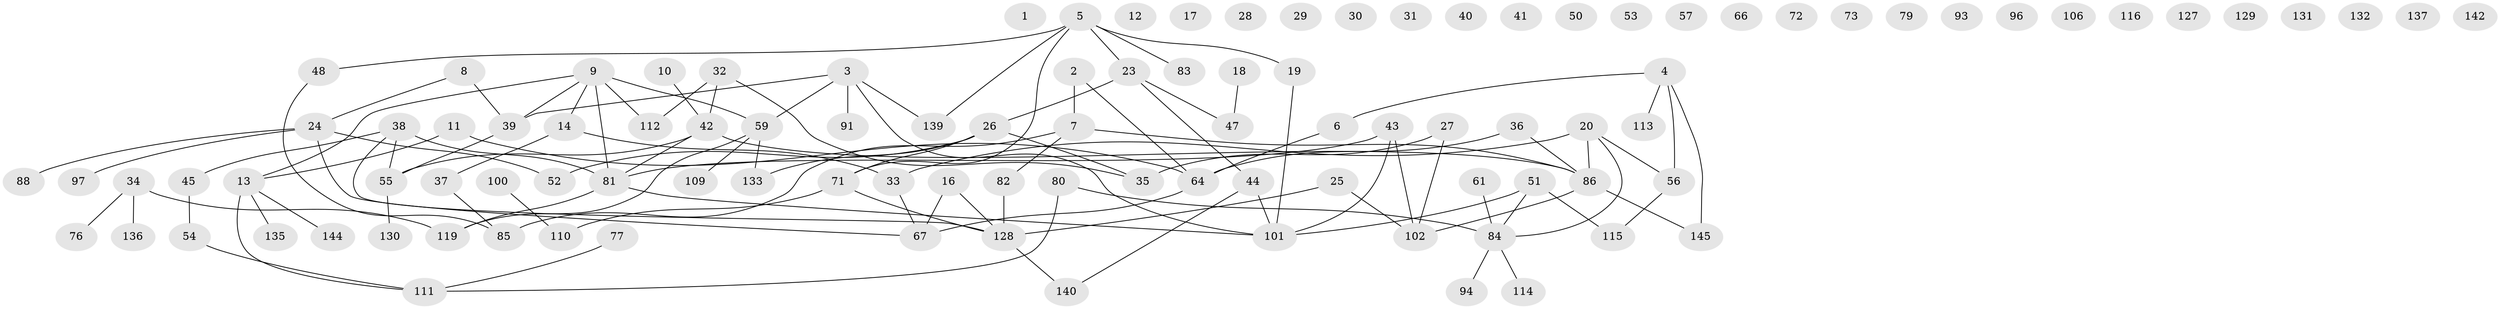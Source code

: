 // original degree distribution, {0: 0.15753424657534246, 2: 0.2465753424657534, 3: 0.21232876712328766, 4: 0.10273972602739725, 6: 0.0273972602739726, 1: 0.2191780821917808, 5: 0.03424657534246575}
// Generated by graph-tools (version 1.1) at 2025/41/03/06/25 10:41:21]
// undirected, 104 vertices, 110 edges
graph export_dot {
graph [start="1"]
  node [color=gray90,style=filled];
  1;
  2;
  3 [super="+68"];
  4 [super="+15"];
  5 [super="+78"];
  6;
  7;
  8;
  9 [super="+46"];
  10;
  11;
  12;
  13 [super="+22"];
  14 [super="+21"];
  16 [super="+65"];
  17;
  18;
  19 [super="+126"];
  20 [super="+121"];
  23;
  24 [super="+98"];
  25 [super="+92"];
  26 [super="+69"];
  27;
  28;
  29;
  30;
  31;
  32 [super="+49"];
  33;
  34 [super="+62"];
  35 [super="+141"];
  36;
  37 [super="+138"];
  38 [super="+95"];
  39 [super="+70"];
  40;
  41;
  42 [super="+63"];
  43;
  44 [super="+74"];
  45 [super="+58"];
  47 [super="+105"];
  48;
  50;
  51;
  52 [super="+125"];
  53;
  54;
  55 [super="+60"];
  56 [super="+120"];
  57 [super="+99"];
  59 [super="+124"];
  61;
  64 [super="+75"];
  66;
  67;
  71 [super="+89"];
  72 [super="+134"];
  73;
  76;
  77;
  79;
  80 [super="+123"];
  81 [super="+103"];
  82 [super="+104"];
  83 [super="+108"];
  84 [super="+118"];
  85 [super="+87"];
  86 [super="+90"];
  88;
  91;
  93;
  94;
  96 [super="+107"];
  97;
  100;
  101 [super="+117"];
  102 [super="+122"];
  106;
  109;
  110;
  111 [super="+146"];
  112;
  113;
  114;
  115;
  116;
  119;
  127;
  128 [super="+143"];
  129;
  130;
  131;
  132;
  133;
  135;
  136;
  137;
  139;
  140;
  142;
  144;
  145;
  2 -- 7;
  2 -- 64;
  3 -- 101;
  3 -- 139;
  3 -- 59;
  3 -- 91;
  3 -- 39;
  4 -- 6;
  4 -- 56;
  4 -- 145;
  4 -- 113;
  5 -- 83;
  5 -- 139;
  5 -- 48;
  5 -- 19;
  5 -- 23;
  5 -- 71;
  6 -- 64;
  7 -- 85;
  7 -- 86;
  7 -- 82;
  8 -- 24;
  8 -- 39;
  9 -- 112;
  9 -- 13;
  9 -- 59;
  9 -- 14;
  9 -- 81;
  9 -- 39;
  10 -- 42;
  11 -- 13;
  11 -- 64;
  13 -- 144;
  13 -- 111;
  13 -- 135;
  14 -- 33;
  14 -- 37;
  16 -- 67;
  16 -- 128;
  18 -- 47;
  19 -- 101;
  20 -- 84;
  20 -- 86;
  20 -- 56;
  20 -- 33;
  23 -- 47;
  23 -- 44;
  23 -- 26;
  24 -- 97;
  24 -- 88;
  24 -- 67;
  24 -- 52;
  25 -- 128 [weight=2];
  25 -- 102;
  26 -- 133;
  26 -- 71;
  26 -- 35;
  26 -- 52;
  27 -- 35;
  27 -- 102;
  32 -- 42;
  32 -- 112;
  32 -- 35;
  33 -- 67;
  34 -- 119;
  34 -- 136;
  34 -- 76;
  36 -- 64;
  36 -- 86;
  37 -- 85;
  38 -- 55;
  38 -- 45;
  38 -- 128;
  38 -- 81;
  39 -- 55;
  42 -- 55;
  42 -- 86;
  42 -- 81;
  43 -- 81;
  43 -- 102;
  43 -- 101;
  44 -- 101;
  44 -- 140;
  45 -- 54;
  48 -- 85;
  51 -- 115;
  51 -- 84;
  51 -- 101;
  54 -- 111;
  55 -- 130;
  56 -- 115;
  59 -- 109;
  59 -- 133;
  59 -- 119;
  61 -- 84;
  64 -- 67;
  71 -- 110;
  71 -- 128;
  77 -- 111;
  80 -- 84;
  80 -- 111;
  81 -- 119;
  81 -- 101;
  82 -- 128;
  84 -- 94;
  84 -- 114;
  86 -- 145;
  86 -- 102;
  100 -- 110;
  128 -- 140;
}
